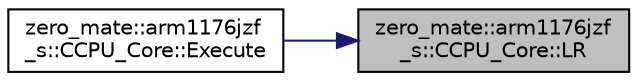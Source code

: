 digraph "zero_mate::arm1176jzf_s::CCPU_Core::LR"
{
 // LATEX_PDF_SIZE
  bgcolor="transparent";
  edge [fontname="Helvetica",fontsize="10",labelfontname="Helvetica",labelfontsize="10"];
  node [fontname="Helvetica",fontsize="10",shape=record];
  rankdir="RL";
  Node1 [label="zero_mate::arm1176jzf\l_s::CCPU_Core::LR",height=0.2,width=0.4,color="black", fillcolor="grey75", style="filled", fontcolor="black",tooltip="Returns a reference to the LR register (r14 = link register)"];
  Node1 -> Node2 [dir="back",color="midnightblue",fontsize="10",style="solid",fontname="Helvetica"];
  Node2 [label="zero_mate::arm1176jzf\l_s::CCPU_Core::Execute",height=0.2,width=0.4,color="black",URL="$classzero__mate_1_1arm1176jzf__s_1_1CCPU__Core.html#aa6f6225bcc321564fe4ce5e3f98155bb",tooltip="Executes a branch and exchange instruction."];
}
